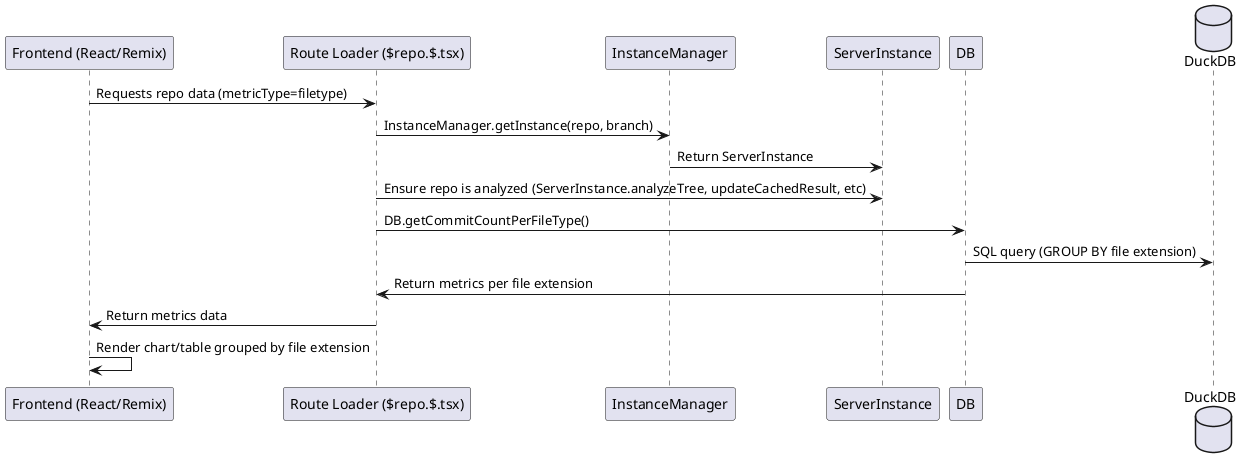 @startuml
participant "Frontend (React/Remix)" as FE
participant "Route Loader ($repo.$.tsx)" as Loader
participant "InstanceManager" as IM
participant "ServerInstance" as SI
participant "DB" as DB
database "DuckDB" as DuckDB


FE -> Loader : Requests repo data (metricType=filetype)
Loader -> IM : InstanceManager.getInstance(repo, branch)
IM -> SI : Return ServerInstance
Loader -> SI : Ensure repo is analyzed (ServerInstance.analyzeTree, updateCachedResult, etc)
Loader -> DB : DB.getCommitCountPerFileType()
DB -> DuckDB : SQL query (GROUP BY file extension)
DB -> Loader : Return metrics per file extension
Loader -> FE : Return metrics data
FE -> FE : Render chart/table grouped by file extension
@enduml